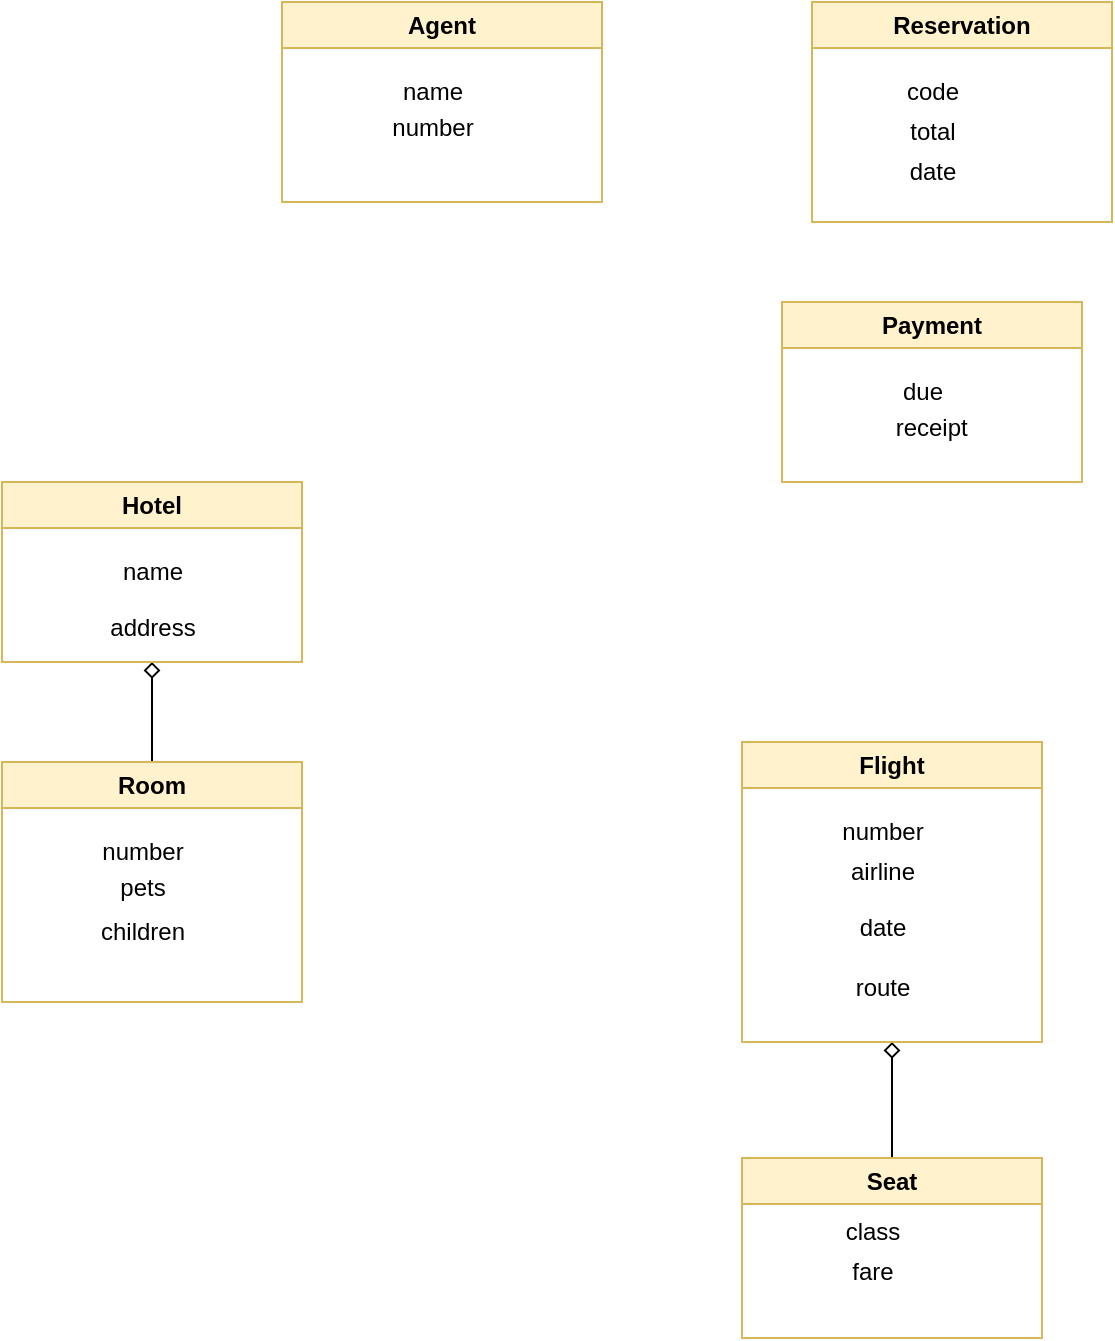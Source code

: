 <mxfile version="21.1.9" type="github">
  <diagram id="C5RBs43oDa-KdzZeNtuy" name="Page-1">
    <mxGraphModel dx="423" dy="667" grid="1" gridSize="10" guides="1" tooltips="1" connect="1" arrows="1" fold="1" page="1" pageScale="1" pageWidth="827" pageHeight="1169" math="0" shadow="0">
      <root>
        <mxCell id="WIyWlLk6GJQsqaUBKTNV-0" />
        <mxCell id="WIyWlLk6GJQsqaUBKTNV-1" parent="WIyWlLk6GJQsqaUBKTNV-0" />
        <mxCell id="vMgEtQviewHtqM_rrnDn-0" value="Agent" style="swimlane;whiteSpace=wrap;html=1;fillColor=#fff2cc;strokeColor=#d6b656;" vertex="1" parent="WIyWlLk6GJQsqaUBKTNV-1">
          <mxGeometry x="170" y="50" width="160" height="100" as="geometry" />
        </mxCell>
        <mxCell id="vMgEtQviewHtqM_rrnDn-10" value="number" style="text;html=1;align=center;verticalAlign=middle;resizable=0;points=[];autosize=1;strokeColor=none;fillColor=none;" vertex="1" parent="vMgEtQviewHtqM_rrnDn-0">
          <mxGeometry x="45" y="48" width="60" height="30" as="geometry" />
        </mxCell>
        <mxCell id="vMgEtQviewHtqM_rrnDn-8" value="name" style="text;html=1;align=center;verticalAlign=middle;resizable=0;points=[];autosize=1;strokeColor=none;fillColor=none;" vertex="1" parent="vMgEtQviewHtqM_rrnDn-0">
          <mxGeometry x="50" y="30" width="50" height="30" as="geometry" />
        </mxCell>
        <mxCell id="vMgEtQviewHtqM_rrnDn-1" value="Reservation" style="swimlane;whiteSpace=wrap;html=1;fillColor=#fff2cc;strokeColor=#d6b656;startSize=23;" vertex="1" parent="WIyWlLk6GJQsqaUBKTNV-1">
          <mxGeometry x="435" y="50" width="150" height="110" as="geometry" />
        </mxCell>
        <mxCell id="vMgEtQviewHtqM_rrnDn-12" value="total" style="text;html=1;align=center;verticalAlign=middle;resizable=0;points=[];autosize=1;strokeColor=none;fillColor=none;" vertex="1" parent="vMgEtQviewHtqM_rrnDn-1">
          <mxGeometry x="35" y="50" width="50" height="30" as="geometry" />
        </mxCell>
        <mxCell id="vMgEtQviewHtqM_rrnDn-14" value="date" style="text;html=1;align=center;verticalAlign=middle;resizable=0;points=[];autosize=1;strokeColor=none;fillColor=none;" vertex="1" parent="vMgEtQviewHtqM_rrnDn-1">
          <mxGeometry x="35" y="70" width="50" height="30" as="geometry" />
        </mxCell>
        <mxCell id="vMgEtQviewHtqM_rrnDn-11" value="code" style="text;html=1;align=center;verticalAlign=middle;resizable=0;points=[];autosize=1;strokeColor=none;fillColor=none;" vertex="1" parent="vMgEtQviewHtqM_rrnDn-1">
          <mxGeometry x="35" y="30" width="50" height="30" as="geometry" />
        </mxCell>
        <mxCell id="vMgEtQviewHtqM_rrnDn-30" style="edgeStyle=orthogonalEdgeStyle;rounded=0;orthogonalLoop=1;jettySize=auto;html=1;exitX=0.5;exitY=1;exitDx=0;exitDy=0;entryX=0.5;entryY=0;entryDx=0;entryDy=0;startArrow=diamond;startFill=0;endArrow=none;endFill=0;" edge="1" parent="WIyWlLk6GJQsqaUBKTNV-1" source="vMgEtQviewHtqM_rrnDn-2" target="vMgEtQviewHtqM_rrnDn-3">
          <mxGeometry relative="1" as="geometry" />
        </mxCell>
        <mxCell id="vMgEtQviewHtqM_rrnDn-2" value="Hotel" style="swimlane;whiteSpace=wrap;html=1;fillColor=#fff2cc;strokeColor=#d6b656;startSize=23;" vertex="1" parent="WIyWlLk6GJQsqaUBKTNV-1">
          <mxGeometry x="30" y="290" width="150" height="90" as="geometry" />
        </mxCell>
        <mxCell id="vMgEtQviewHtqM_rrnDn-16" value="address" style="text;html=1;align=center;verticalAlign=middle;resizable=0;points=[];autosize=1;strokeColor=none;fillColor=none;" vertex="1" parent="vMgEtQviewHtqM_rrnDn-2">
          <mxGeometry x="40" y="58" width="70" height="30" as="geometry" />
        </mxCell>
        <mxCell id="vMgEtQviewHtqM_rrnDn-15" value="name" style="text;html=1;align=center;verticalAlign=middle;resizable=0;points=[];autosize=1;strokeColor=none;fillColor=none;" vertex="1" parent="vMgEtQviewHtqM_rrnDn-2">
          <mxGeometry x="50" y="30" width="50" height="30" as="geometry" />
        </mxCell>
        <mxCell id="vMgEtQviewHtqM_rrnDn-3" value="Room" style="swimlane;whiteSpace=wrap;html=1;fillColor=#fff2cc;strokeColor=#d6b656;startSize=23;" vertex="1" parent="WIyWlLk6GJQsqaUBKTNV-1">
          <mxGeometry x="30" y="430" width="150" height="120" as="geometry" />
        </mxCell>
        <mxCell id="vMgEtQviewHtqM_rrnDn-7" value="number" style="text;html=1;align=center;verticalAlign=middle;resizable=0;points=[];autosize=1;strokeColor=none;fillColor=none;" vertex="1" parent="vMgEtQviewHtqM_rrnDn-3">
          <mxGeometry x="40" y="30" width="60" height="30" as="geometry" />
        </mxCell>
        <mxCell id="vMgEtQviewHtqM_rrnDn-29" value="children" style="text;html=1;align=center;verticalAlign=middle;resizable=0;points=[];autosize=1;strokeColor=none;fillColor=none;" vertex="1" parent="vMgEtQviewHtqM_rrnDn-3">
          <mxGeometry x="35" y="70" width="70" height="30" as="geometry" />
        </mxCell>
        <mxCell id="vMgEtQviewHtqM_rrnDn-28" value="pets" style="text;html=1;align=center;verticalAlign=middle;resizable=0;points=[];autosize=1;strokeColor=none;fillColor=none;" vertex="1" parent="vMgEtQviewHtqM_rrnDn-3">
          <mxGeometry x="45" y="48" width="50" height="30" as="geometry" />
        </mxCell>
        <mxCell id="vMgEtQviewHtqM_rrnDn-32" style="edgeStyle=orthogonalEdgeStyle;rounded=0;orthogonalLoop=1;jettySize=auto;html=1;exitX=0.5;exitY=1;exitDx=0;exitDy=0;entryX=0.5;entryY=0;entryDx=0;entryDy=0;startArrow=diamond;startFill=0;endArrow=none;endFill=0;" edge="1" parent="WIyWlLk6GJQsqaUBKTNV-1" source="vMgEtQviewHtqM_rrnDn-4" target="vMgEtQviewHtqM_rrnDn-5">
          <mxGeometry relative="1" as="geometry" />
        </mxCell>
        <mxCell id="vMgEtQviewHtqM_rrnDn-4" value="Flight" style="swimlane;whiteSpace=wrap;html=1;fillColor=#fff2cc;strokeColor=#d6b656;startSize=23;" vertex="1" parent="WIyWlLk6GJQsqaUBKTNV-1">
          <mxGeometry x="400" y="420" width="150" height="150" as="geometry" />
        </mxCell>
        <mxCell id="vMgEtQviewHtqM_rrnDn-18" value="airline" style="text;html=1;align=center;verticalAlign=middle;resizable=0;points=[];autosize=1;strokeColor=none;fillColor=none;" vertex="1" parent="vMgEtQviewHtqM_rrnDn-4">
          <mxGeometry x="40" y="50" width="60" height="30" as="geometry" />
        </mxCell>
        <mxCell id="vMgEtQviewHtqM_rrnDn-17" value="number" style="text;html=1;align=center;verticalAlign=middle;resizable=0;points=[];autosize=1;strokeColor=none;fillColor=none;" vertex="1" parent="vMgEtQviewHtqM_rrnDn-4">
          <mxGeometry x="40" y="30" width="60" height="30" as="geometry" />
        </mxCell>
        <mxCell id="vMgEtQviewHtqM_rrnDn-19" value="date" style="text;html=1;align=center;verticalAlign=middle;resizable=0;points=[];autosize=1;strokeColor=none;fillColor=none;" vertex="1" parent="vMgEtQviewHtqM_rrnDn-4">
          <mxGeometry x="45" y="78" width="50" height="30" as="geometry" />
        </mxCell>
        <mxCell id="vMgEtQviewHtqM_rrnDn-20" value="route" style="text;html=1;align=center;verticalAlign=middle;resizable=0;points=[];autosize=1;strokeColor=none;fillColor=none;" vertex="1" parent="vMgEtQviewHtqM_rrnDn-4">
          <mxGeometry x="45" y="108" width="50" height="30" as="geometry" />
        </mxCell>
        <mxCell id="vMgEtQviewHtqM_rrnDn-5" value="Seat" style="swimlane;whiteSpace=wrap;html=1;fillColor=#fff2cc;strokeColor=#d6b656;startSize=23;" vertex="1" parent="WIyWlLk6GJQsqaUBKTNV-1">
          <mxGeometry x="400" y="628" width="150" height="90" as="geometry" />
        </mxCell>
        <mxCell id="vMgEtQviewHtqM_rrnDn-22" value="class" style="text;html=1;align=center;verticalAlign=middle;resizable=0;points=[];autosize=1;strokeColor=none;fillColor=none;" vertex="1" parent="vMgEtQviewHtqM_rrnDn-5">
          <mxGeometry x="40" y="22" width="50" height="30" as="geometry" />
        </mxCell>
        <mxCell id="vMgEtQviewHtqM_rrnDn-23" value="fare" style="text;html=1;align=center;verticalAlign=middle;resizable=0;points=[];autosize=1;strokeColor=none;fillColor=none;" vertex="1" parent="vMgEtQviewHtqM_rrnDn-5">
          <mxGeometry x="45" y="42" width="40" height="30" as="geometry" />
        </mxCell>
        <mxCell id="vMgEtQviewHtqM_rrnDn-6" value="Payment" style="swimlane;whiteSpace=wrap;html=1;fillColor=#fff2cc;strokeColor=#d6b656;startSize=23;" vertex="1" parent="WIyWlLk6GJQsqaUBKTNV-1">
          <mxGeometry x="420" y="200" width="150" height="90" as="geometry" />
        </mxCell>
        <mxCell id="vMgEtQviewHtqM_rrnDn-25" value="receipt&amp;nbsp;" style="text;html=1;align=center;verticalAlign=middle;resizable=0;points=[];autosize=1;strokeColor=none;fillColor=none;" vertex="1" parent="vMgEtQviewHtqM_rrnDn-6">
          <mxGeometry x="46" y="48" width="60" height="30" as="geometry" />
        </mxCell>
        <mxCell id="vMgEtQviewHtqM_rrnDn-24" value="due" style="text;html=1;align=center;verticalAlign=middle;resizable=0;points=[];autosize=1;strokeColor=none;fillColor=none;" vertex="1" parent="vMgEtQviewHtqM_rrnDn-6">
          <mxGeometry x="50" y="30" width="40" height="30" as="geometry" />
        </mxCell>
      </root>
    </mxGraphModel>
  </diagram>
</mxfile>

